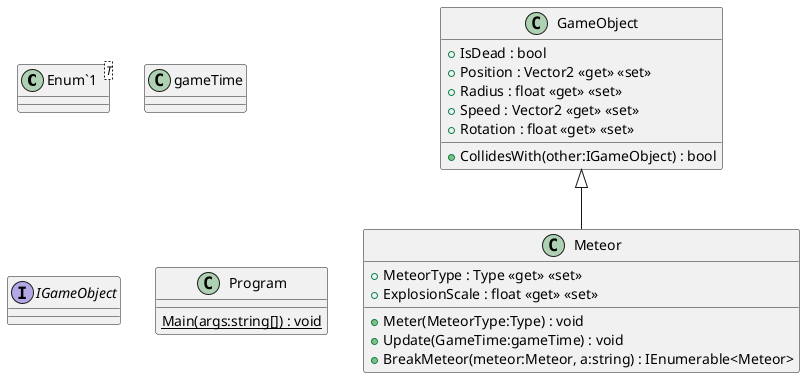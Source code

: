 @startuml
class "Enum`1"<T> {
}
class gameTime {
}
interface IGameObject {
}
class GameObject {
    + IsDead : bool
    + Position : Vector2 <<get>> <<set>>
    + Radius : float <<get>> <<set>>
    + Speed : Vector2 <<get>> <<set>>
    + Rotation : float <<get>> <<set>>
    + CollidesWith(other:IGameObject) : bool
}
class Meteor {
    + MeteorType : Type <<get>> <<set>>
    + ExplosionScale : float <<get>> <<set>>
    + Meter(MeteorType:Type) : void
    + Update(GameTime:gameTime) : void
    + BreakMeteor(meteor:Meteor, a:string) : IEnumerable<Meteor>
}
class Program {
    {static} Main(args:string[]) : void
}
GameObject <|-- Meteor
@enduml
